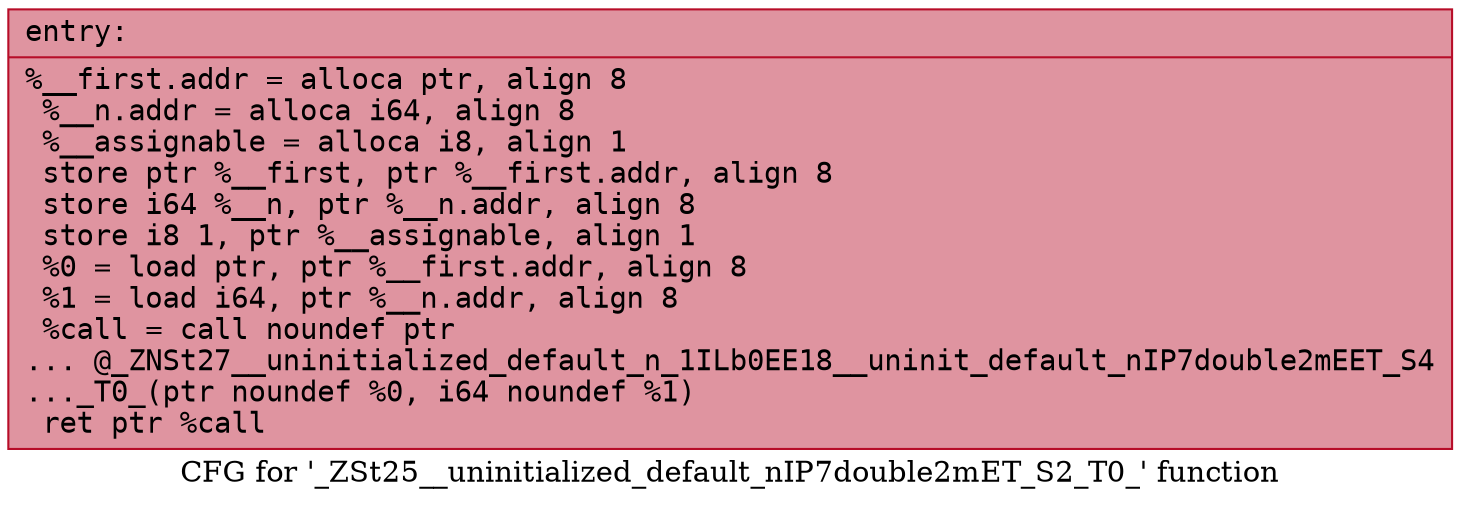 digraph "CFG for '_ZSt25__uninitialized_default_nIP7double2mET_S2_T0_' function" {
	label="CFG for '_ZSt25__uninitialized_default_nIP7double2mET_S2_T0_' function";

	Node0x55b8244b1010 [shape=record,color="#b70d28ff", style=filled, fillcolor="#b70d2870" fontname="Courier",label="{entry:\l|  %__first.addr = alloca ptr, align 8\l  %__n.addr = alloca i64, align 8\l  %__assignable = alloca i8, align 1\l  store ptr %__first, ptr %__first.addr, align 8\l  store i64 %__n, ptr %__n.addr, align 8\l  store i8 1, ptr %__assignable, align 1\l  %0 = load ptr, ptr %__first.addr, align 8\l  %1 = load i64, ptr %__n.addr, align 8\l  %call = call noundef ptr\l... @_ZNSt27__uninitialized_default_n_1ILb0EE18__uninit_default_nIP7double2mEET_S4\l..._T0_(ptr noundef %0, i64 noundef %1)\l  ret ptr %call\l}"];
}

